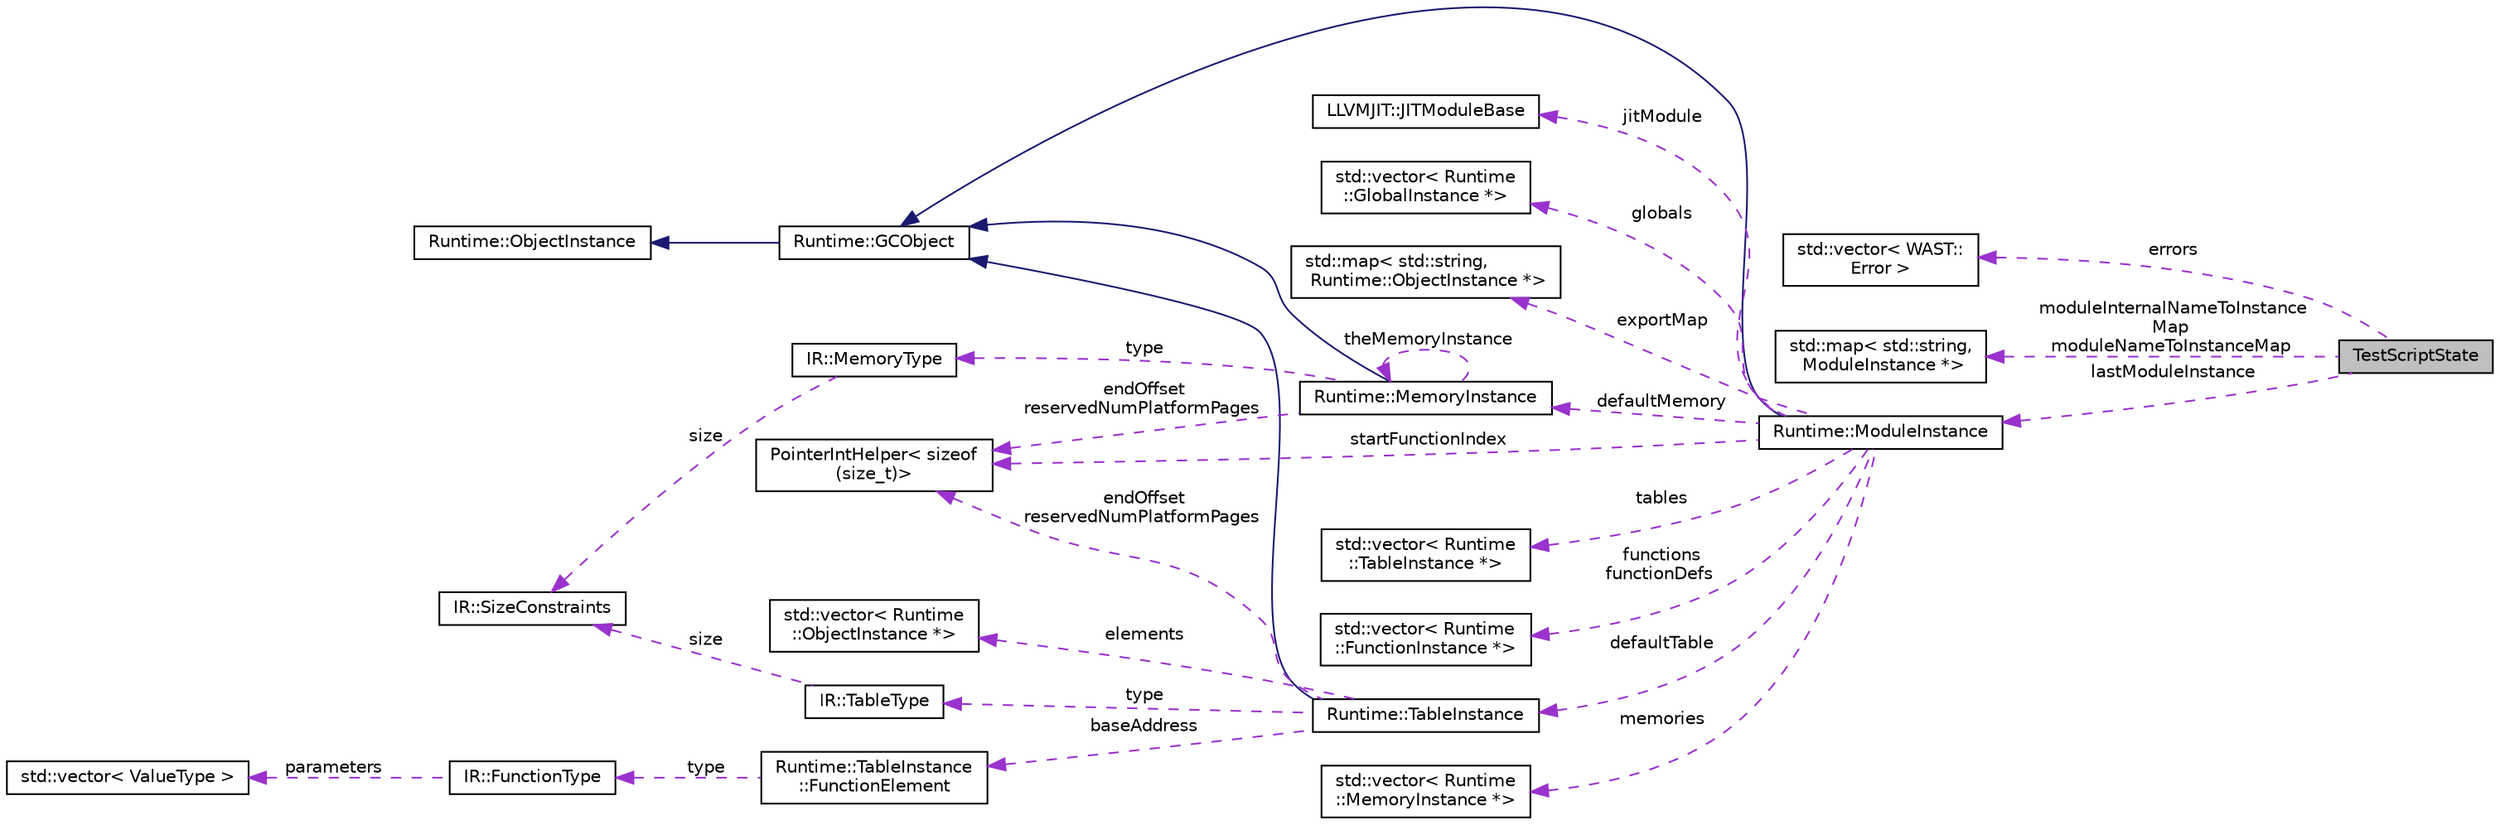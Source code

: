 digraph "TestScriptState"
{
  edge [fontname="Helvetica",fontsize="10",labelfontname="Helvetica",labelfontsize="10"];
  node [fontname="Helvetica",fontsize="10",shape=record];
  rankdir="LR";
  Node1 [label="TestScriptState",height=0.2,width=0.4,color="black", fillcolor="grey75", style="filled", fontcolor="black"];
  Node2 -> Node1 [dir="back",color="darkorchid3",fontsize="10",style="dashed",label=" errors" ];
  Node2 [label="std::vector\< WAST::\lError \>",height=0.2,width=0.4,color="black", fillcolor="white", style="filled",URL="$classstd_1_1vector.html"];
  Node3 -> Node1 [dir="back",color="darkorchid3",fontsize="10",style="dashed",label=" moduleInternalNameToInstance\lMap\nmoduleNameToInstanceMap" ];
  Node3 [label="std::map\< std::string,\l ModuleInstance *\>",height=0.2,width=0.4,color="black", fillcolor="white", style="filled",URL="$classstd_1_1map.html"];
  Node4 -> Node1 [dir="back",color="darkorchid3",fontsize="10",style="dashed",label=" lastModuleInstance" ];
  Node4 [label="Runtime::ModuleInstance",height=0.2,width=0.4,color="black", fillcolor="white", style="filled",URL="$struct_runtime_1_1_module_instance.html"];
  Node5 -> Node4 [dir="back",color="midnightblue",fontsize="10",style="solid"];
  Node5 [label="Runtime::GCObject",height=0.2,width=0.4,color="black", fillcolor="white", style="filled",URL="$struct_runtime_1_1_g_c_object.html"];
  Node6 -> Node5 [dir="back",color="midnightblue",fontsize="10",style="solid"];
  Node6 [label="Runtime::ObjectInstance",height=0.2,width=0.4,color="black", fillcolor="white", style="filled",URL="$struct_runtime_1_1_object_instance.html"];
  Node7 -> Node4 [dir="back",color="darkorchid3",fontsize="10",style="dashed",label=" jitModule" ];
  Node7 [label="LLVMJIT::JITModuleBase",height=0.2,width=0.4,color="black", fillcolor="white", style="filled",URL="$struct_l_l_v_m_j_i_t_1_1_j_i_t_module_base.html"];
  Node8 -> Node4 [dir="back",color="darkorchid3",fontsize="10",style="dashed",label=" globals" ];
  Node8 [label="std::vector\< Runtime\l::GlobalInstance *\>",height=0.2,width=0.4,color="black", fillcolor="white", style="filled",URL="$classstd_1_1vector.html"];
  Node9 -> Node4 [dir="back",color="darkorchid3",fontsize="10",style="dashed",label=" exportMap" ];
  Node9 [label="std::map\< std::string,\l Runtime::ObjectInstance *\>",height=0.2,width=0.4,color="black", fillcolor="white", style="filled",URL="$classstd_1_1map.html"];
  Node10 -> Node4 [dir="back",color="darkorchid3",fontsize="10",style="dashed",label=" defaultMemory" ];
  Node10 [label="Runtime::MemoryInstance",height=0.2,width=0.4,color="black", fillcolor="white", style="filled",URL="$struct_runtime_1_1_memory_instance.html"];
  Node5 -> Node10 [dir="back",color="midnightblue",fontsize="10",style="solid"];
  Node10 -> Node10 [dir="back",color="darkorchid3",fontsize="10",style="dashed",label=" theMemoryInstance" ];
  Node11 -> Node10 [dir="back",color="darkorchid3",fontsize="10",style="dashed",label=" endOffset\nreservedNumPlatformPages" ];
  Node11 [label="PointerIntHelper\< sizeof\l(size_t)\>",height=0.2,width=0.4,color="black", fillcolor="white", style="filled",URL="$struct_pointer_int_helper.html"];
  Node12 -> Node10 [dir="back",color="darkorchid3",fontsize="10",style="dashed",label=" type" ];
  Node12 [label="IR::MemoryType",height=0.2,width=0.4,color="black", fillcolor="white", style="filled",URL="$struct_i_r_1_1_memory_type.html"];
  Node13 -> Node12 [dir="back",color="darkorchid3",fontsize="10",style="dashed",label=" size" ];
  Node13 [label="IR::SizeConstraints",height=0.2,width=0.4,color="black", fillcolor="white", style="filled",URL="$struct_i_r_1_1_size_constraints.html"];
  Node14 -> Node4 [dir="back",color="darkorchid3",fontsize="10",style="dashed",label=" tables" ];
  Node14 [label="std::vector\< Runtime\l::TableInstance *\>",height=0.2,width=0.4,color="black", fillcolor="white", style="filled",URL="$classstd_1_1vector.html"];
  Node15 -> Node4 [dir="back",color="darkorchid3",fontsize="10",style="dashed",label=" functions\nfunctionDefs" ];
  Node15 [label="std::vector\< Runtime\l::FunctionInstance *\>",height=0.2,width=0.4,color="black", fillcolor="white", style="filled",URL="$classstd_1_1vector.html"];
  Node16 -> Node4 [dir="back",color="darkorchid3",fontsize="10",style="dashed",label=" defaultTable" ];
  Node16 [label="Runtime::TableInstance",height=0.2,width=0.4,color="black", fillcolor="white", style="filled",URL="$struct_runtime_1_1_table_instance.html"];
  Node5 -> Node16 [dir="back",color="midnightblue",fontsize="10",style="solid"];
  Node17 -> Node16 [dir="back",color="darkorchid3",fontsize="10",style="dashed",label=" elements" ];
  Node17 [label="std::vector\< Runtime\l::ObjectInstance *\>",height=0.2,width=0.4,color="black", fillcolor="white", style="filled",URL="$classstd_1_1vector.html"];
  Node18 -> Node16 [dir="back",color="darkorchid3",fontsize="10",style="dashed",label=" baseAddress" ];
  Node18 [label="Runtime::TableInstance\l::FunctionElement",height=0.2,width=0.4,color="black", fillcolor="white", style="filled",URL="$struct_runtime_1_1_table_instance_1_1_function_element.html"];
  Node19 -> Node18 [dir="back",color="darkorchid3",fontsize="10",style="dashed",label=" type" ];
  Node19 [label="IR::FunctionType",height=0.2,width=0.4,color="black", fillcolor="white", style="filled",URL="$struct_i_r_1_1_function_type.html"];
  Node20 -> Node19 [dir="back",color="darkorchid3",fontsize="10",style="dashed",label=" parameters" ];
  Node20 [label="std::vector\< ValueType \>",height=0.2,width=0.4,color="black", fillcolor="white", style="filled",URL="$classstd_1_1vector.html"];
  Node11 -> Node16 [dir="back",color="darkorchid3",fontsize="10",style="dashed",label=" endOffset\nreservedNumPlatformPages" ];
  Node21 -> Node16 [dir="back",color="darkorchid3",fontsize="10",style="dashed",label=" type" ];
  Node21 [label="IR::TableType",height=0.2,width=0.4,color="black", fillcolor="white", style="filled",URL="$struct_i_r_1_1_table_type.html"];
  Node13 -> Node21 [dir="back",color="darkorchid3",fontsize="10",style="dashed",label=" size" ];
  Node11 -> Node4 [dir="back",color="darkorchid3",fontsize="10",style="dashed",label=" startFunctionIndex" ];
  Node22 -> Node4 [dir="back",color="darkorchid3",fontsize="10",style="dashed",label=" memories" ];
  Node22 [label="std::vector\< Runtime\l::MemoryInstance *\>",height=0.2,width=0.4,color="black", fillcolor="white", style="filled",URL="$classstd_1_1vector.html"];
}
